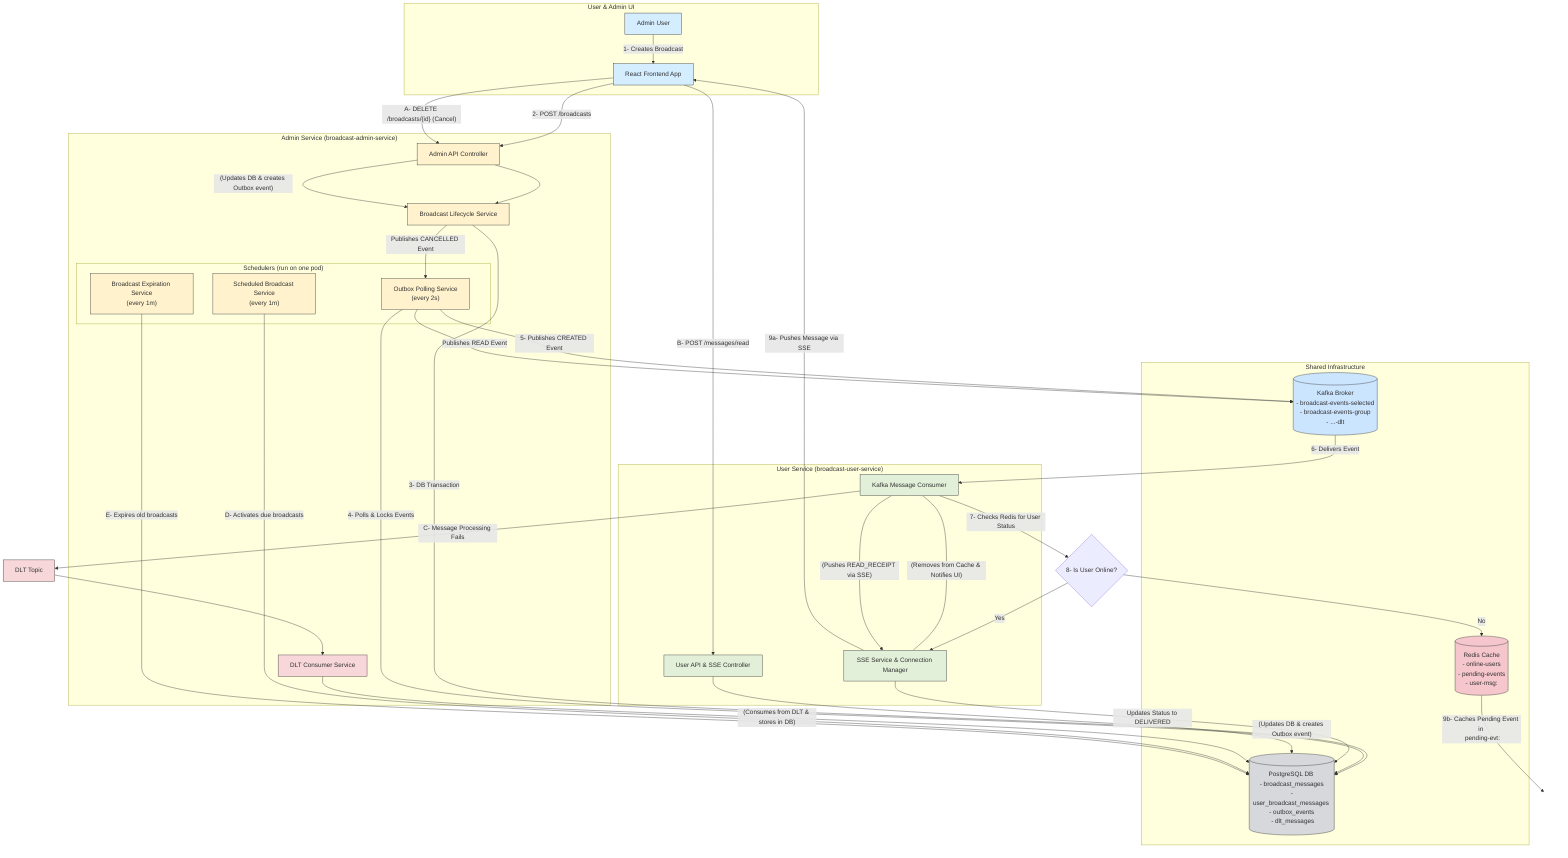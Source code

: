 graph TD
    subgraph "User & Admin UI"
        AdminUser[Admin User]
        ReactUI[React Frontend App]
    end

    subgraph "Admin Service (broadcast-admin-service)"
        AdminController[Admin API Controller]
        LifecycleService[Broadcast Lifecycle Service]
        DltListener[DLT Consumer Service]
        
        subgraph "Schedulers (run on one pod)"
            OutboxPoller["Outbox Polling Service<br/>(every 2s)"]
            SchedulingService["Scheduled Broadcast Service<br/>(every 1m)"]
            ExpirationService["Broadcast Expiration Service<br/>(every 1m)"]
        end
    end

    subgraph "User Service (broadcast-user-service)"
        UserController[User API & SSE Controller]
        KafkaConsumer[Kafka Message Consumer]
        SseService[SSE Service & Connection Manager]
    end

    subgraph "Shared Infrastructure"
        Kafka[("Kafka Broker <br/> - broadcast-events-selected <br/> - broadcast-events-group <br/> - ...-dlt")]
        PostgresDB[("PostgreSQL DB <br/> - broadcast_messages <br/> - user_broadcast_messages <br/> - outbox_events <br/> - dlt_messages")]
        RedisCache[("Redis Cache <br/> - online-users <br/> - pending-events <br/> - user-msg:<userId>")]
    end

    %% Styles for clarity
    style AdminUser fill:#d4edff,stroke:#333
    style ReactUI fill:#d4edff,stroke:#333
    style AdminController fill:#fff2cc,stroke:#333
    style LifecycleService fill:#fff2cc,stroke:#333
    style DltListener fill:#f8d7da,stroke:#333
    style OutboxPoller fill:#fff2cc,stroke:#333
    style SchedulingService fill:#fff2cc,stroke:#333
    style ExpirationService fill:#fff2cc,stroke:#333
    style UserController fill:#e2f0d9,stroke:#333
    style KafkaConsumer fill:#e2f0d9,stroke:#333
    style SseService fill:#e2f0d9,stroke:#333
    style Kafka fill:#cce5ff,stroke:#333
    style PostgresDB fill:#d6d8db,stroke:#333
    style RedisCache fill:#f5c6cb,stroke:#333
    
    %% --- PRIMARY FLOW: IMMEDIATE BROADCAST (Numbered Steps) ---
    AdminUser -- "1- Creates Broadcast" --> ReactUI
    ReactUI -- "2- POST /broadcasts" --> AdminController
    AdminController --> LifecycleService
    LifecycleService -- "3- DB Transaction" --> PostgresDB
    OutboxPoller -- "4- Polls & Locks Events" --> PostgresDB
    OutboxPoller -- "5- Publishes CREATED Event" --> Kafka
    Kafka -- "6- Delivers Event" --> KafkaConsumer
    KafkaConsumer -- "7- Checks Redis for User Status" --> OnlineCheck{8- Is User Online?}

    OnlineCheck -- "Yes" --> SseService
    SseService -- "9a- Pushes Message via SSE" --> ReactUI
    SseService -- "Updates Status to DELIVERED" --> PostgresDB
    
    OnlineCheck -- "No" --> RedisCache
    RedisCache -- "9b- Caches Pending Event in <br/> pending-evt:<userId>" --> EndOfflinePath(( ))
    style EndOfflinePath fill:#fff,stroke:#fff

    %% --- SECONDARY FLOWS (Lettered Steps) ---

    %% Cancel Flow
    ReactUI -- "A- DELETE /broadcasts/{id} (Cancel)" --> AdminController
    AdminController -- "(Updates DB & creates Outbox event)" --> LifecycleService
    LifecycleService -- "Publishes CANCELLED Event" --> OutboxPoller
    KafkaConsumer -- "(Removes from Cache & Notifies UI)" --- SseService
    
    %% Mark as Read Flow
    ReactUI -- "B- POST /messages/read" --> UserController
    UserController -- "(Updates DB & creates Outbox event)" --> PostgresDB
    OutboxPoller -- "Publishes READ Event" --> Kafka
    KafkaConsumer -- "(Pushes READ_RECEIPT via SSE)" --> SseService

    %% DLT Failure Flow
    KafkaConsumer -- "C- Message Processing Fails" --> KafkaDLT[DLT Topic]
    style KafkaDLT fill:#f8d7da,stroke:#333
    KafkaDLT --> DltListener
    DltListener -- "(Consumes from DLT & stores in DB)" --> PostgresDB
    
    %% Scheduler Flows
    SchedulingService -- "D- Activates due broadcasts" --> PostgresDB
    ExpirationService -- "E- Expires old broadcasts" --> PostgresDB